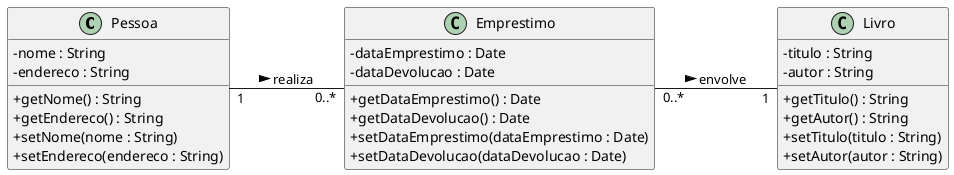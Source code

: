 @startuml DiagramaDeBiblioteca

' !theme reddress-darkblue
left to right direction
skinparam classAttributeIconSize 0
class Pessoa {
  - nome : String
  - endereco : String
  + getNome() : String
  + getEndereco() : String
  + setNome(nome : String)
  + setEndereco(endereco : String)
}

class Livro {
  - titulo : String
  - autor : String
  + getTitulo() : String
  + getAutor() : String
  + setTitulo(titulo : String)
  + setAutor(autor : String)
}

class Emprestimo {
  - dataEmprestimo : Date
  - dataDevolucao : Date
  + getDataEmprestimo() : Date
  + getDataDevolucao() : Date
  + setDataEmprestimo(dataEmprestimo : Date)
  + setDataDevolucao(dataDevolucao : Date)
}

Pessoa "1" -- "0..*" Emprestimo : realiza >
Emprestimo "0..*" -- "1" Livro : envolve >

@enduml